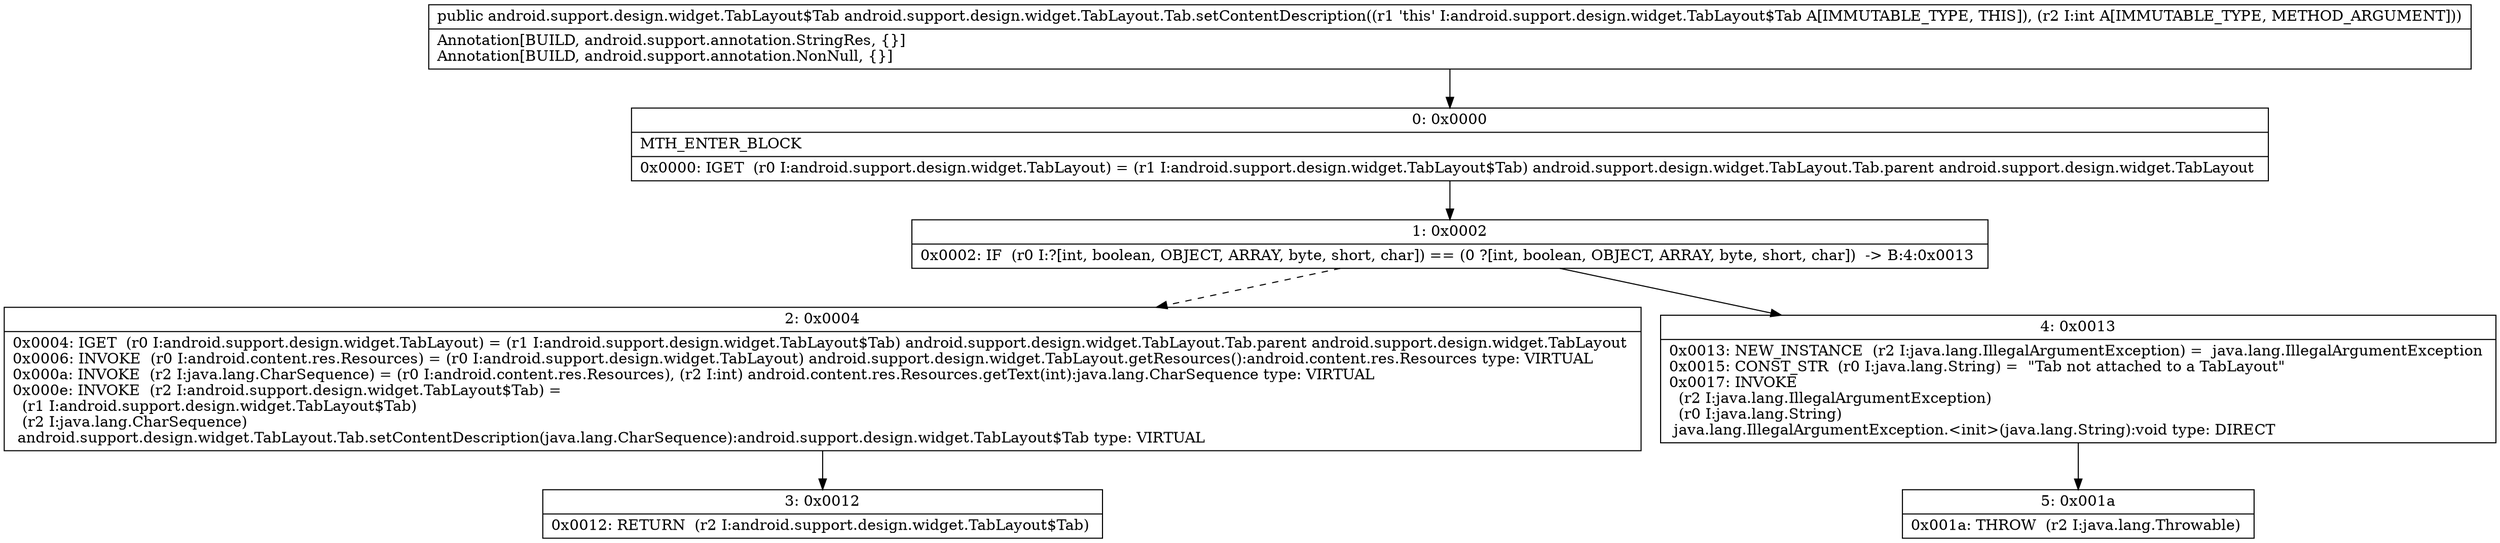 digraph "CFG forandroid.support.design.widget.TabLayout.Tab.setContentDescription(I)Landroid\/support\/design\/widget\/TabLayout$Tab;" {
Node_0 [shape=record,label="{0\:\ 0x0000|MTH_ENTER_BLOCK\l|0x0000: IGET  (r0 I:android.support.design.widget.TabLayout) = (r1 I:android.support.design.widget.TabLayout$Tab) android.support.design.widget.TabLayout.Tab.parent android.support.design.widget.TabLayout \l}"];
Node_1 [shape=record,label="{1\:\ 0x0002|0x0002: IF  (r0 I:?[int, boolean, OBJECT, ARRAY, byte, short, char]) == (0 ?[int, boolean, OBJECT, ARRAY, byte, short, char])  \-\> B:4:0x0013 \l}"];
Node_2 [shape=record,label="{2\:\ 0x0004|0x0004: IGET  (r0 I:android.support.design.widget.TabLayout) = (r1 I:android.support.design.widget.TabLayout$Tab) android.support.design.widget.TabLayout.Tab.parent android.support.design.widget.TabLayout \l0x0006: INVOKE  (r0 I:android.content.res.Resources) = (r0 I:android.support.design.widget.TabLayout) android.support.design.widget.TabLayout.getResources():android.content.res.Resources type: VIRTUAL \l0x000a: INVOKE  (r2 I:java.lang.CharSequence) = (r0 I:android.content.res.Resources), (r2 I:int) android.content.res.Resources.getText(int):java.lang.CharSequence type: VIRTUAL \l0x000e: INVOKE  (r2 I:android.support.design.widget.TabLayout$Tab) = \l  (r1 I:android.support.design.widget.TabLayout$Tab)\l  (r2 I:java.lang.CharSequence)\l android.support.design.widget.TabLayout.Tab.setContentDescription(java.lang.CharSequence):android.support.design.widget.TabLayout$Tab type: VIRTUAL \l}"];
Node_3 [shape=record,label="{3\:\ 0x0012|0x0012: RETURN  (r2 I:android.support.design.widget.TabLayout$Tab) \l}"];
Node_4 [shape=record,label="{4\:\ 0x0013|0x0013: NEW_INSTANCE  (r2 I:java.lang.IllegalArgumentException) =  java.lang.IllegalArgumentException \l0x0015: CONST_STR  (r0 I:java.lang.String) =  \"Tab not attached to a TabLayout\" \l0x0017: INVOKE  \l  (r2 I:java.lang.IllegalArgumentException)\l  (r0 I:java.lang.String)\l java.lang.IllegalArgumentException.\<init\>(java.lang.String):void type: DIRECT \l}"];
Node_5 [shape=record,label="{5\:\ 0x001a|0x001a: THROW  (r2 I:java.lang.Throwable) \l}"];
MethodNode[shape=record,label="{public android.support.design.widget.TabLayout$Tab android.support.design.widget.TabLayout.Tab.setContentDescription((r1 'this' I:android.support.design.widget.TabLayout$Tab A[IMMUTABLE_TYPE, THIS]), (r2 I:int A[IMMUTABLE_TYPE, METHOD_ARGUMENT]))  | Annotation[BUILD, android.support.annotation.StringRes, \{\}]\lAnnotation[BUILD, android.support.annotation.NonNull, \{\}]\l}"];
MethodNode -> Node_0;
Node_0 -> Node_1;
Node_1 -> Node_2[style=dashed];
Node_1 -> Node_4;
Node_2 -> Node_3;
Node_4 -> Node_5;
}

